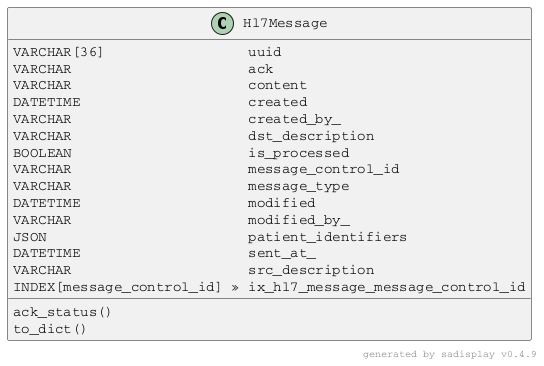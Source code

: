 @startuml

skinparam defaultFontName Courier

Class Hl7Message {
    VARCHAR[36]               ★ uuid                             
    VARCHAR                   ⚪ ack                              
    VARCHAR                   ⚪ content                          
    DATETIME                  ⚪ created                          
    VARCHAR                   ⚪ created_by_                      
    VARCHAR                   ⚪ dst_description                  
    BOOLEAN                   ⚪ is_processed                     
    VARCHAR                   ⚪ message_control_id               
    VARCHAR                   ⚪ message_type                     
    DATETIME                  ⚪ modified                         
    VARCHAR                   ⚪ modified_by_                     
    JSON                      ⚪ patient_identifiers              
    DATETIME                  ⚪ sent_at_                         
    VARCHAR                   ⚪ src_description                  
    ack_status()                                                 
    to_dict()                                                    
    INDEX[message_control_id] » ix_hl7_message_message_control_id
}

right footer generated by sadisplay v0.4.9

@enduml
